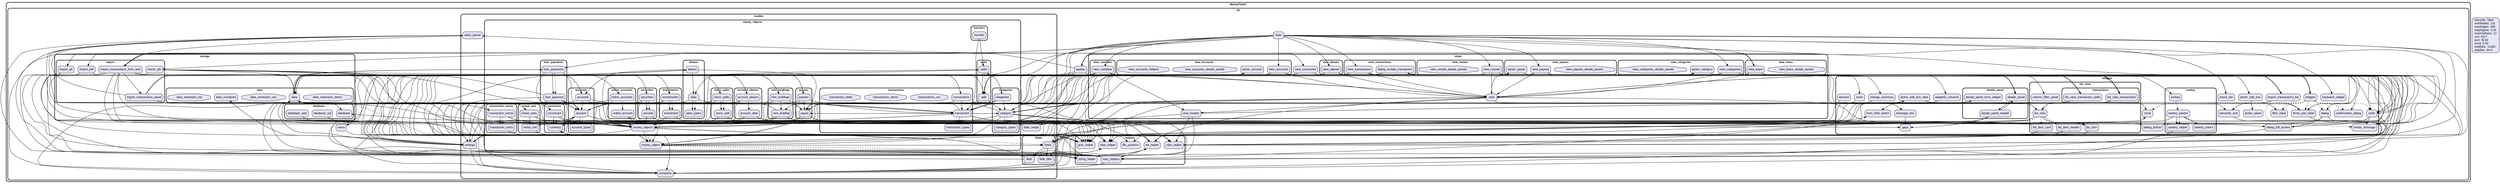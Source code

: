 digraph "" {
  graph [style=rounded fontname="Arial Black" fontsize=13 penwidth=2.6];
  node [shape=rect style="filled,rounded" fontname=Arial fontsize=15 fillcolor=Lavender penwidth=1.3];
  edge [penwidth=1.3];
  "/lib/menu.dart" [label="menu"];
  "/lib/models/date_range.dart" [label="date_range"];
  "/lib/models/money_objects/securities/securities.dart" [label="securities"];
  "/lib/models/money_objects/securities/security.dart" [label="security"];
  "/lib/models/money_objects/currencies/currencies.dart" [label="currencies"];
  "/lib/models/money_objects/currencies/currency.dart" [label="currency"];
  "/lib/models/money_objects/online_accounts/online_accounts.dart" [label="online_accounts"];
  "/lib/models/money_objects/online_accounts/online_account.dart" [label="online_account"];
  "/lib/models/money_objects/payees/payees.dart" [label="payees"];
  "/lib/models/money_objects/payees/payee.dart" [label="payee"];
  "/lib/models/money_objects/transaction_extras/transaction_extras.dart" [label="transaction_extras"];
  "/lib/models/money_objects/transaction_extras/transaction_extra.dart" [label="transaction_extra"];
  "/lib/models/money_objects/stock_splits/stock_split.dart" [label="stock_split"];
  "/lib/models/money_objects/stock_splits/stock_splits.dart" [label="stock_splits"];
  "/lib/models/money_objects/account_aliases/account_alias.dart" [label="account_alias"];
  "/lib/models/money_objects/account_aliases/account_aliases.dart" [label="account_aliases"];
  "/lib/models/money_objects/rent_buildings/rent_building.dart" [label="rent_building"];
  "/lib/models/money_objects/rent_buildings/rent_buildings.dart" [label="rent_buildings"];
  "/lib/models/money_objects/transfers/transfer.dart" [label="transfer"];
  "/lib/models/money_objects/loan_payments/loan_payment.dart" [label="loan_payment"];
  "/lib/models/money_objects/loan_payments/loan_payments.dart" [label="loan_payments"];
  "/lib/models/money_objects/money_objects.dart" [label="money_objects"];
  "/lib/models/money_objects/transactions/transactions.dart" [label="transactions"];
  "/lib/models/money_objects/transactions/transactions_csv.dart" [label="transactions_csv" shape=octagon];
  "/lib/models/money_objects/transactions/transactions_demo.dart" [label="transactions_demo" shape=octagon];
  "/lib/models/money_objects/transactions/transaction_fields.dart" [label="transaction_fields" shape=octagon];
  "/lib/models/money_objects/transactions/transaction_types.dart" [label="transaction_types"];
  "/lib/models/money_objects/transactions/transaction.dart" [label="transaction"];
  "/lib/models/money_objects/accounts/accounts.dart" [label="accounts"];
  "/lib/models/money_objects/accounts/account.dart" [label="account"];
  "/lib/models/money_objects/accounts/account_types.dart" [label="account_types"];
  "/lib/models/money_objects/aliases/alias.dart" [label="alias"];
  "/lib/models/money_objects/aliases/alias_types.dart" [label="alias_types"];
  "/lib/models/money_objects/aliases/aliases.dart" [label="aliases"];
  "/lib/models/money_objects/categories/category.dart" [label="category"];
  "/lib/models/money_objects/categories/category_types.dart" [label="category_types"];
  "/lib/models/money_objects/categories/categories.dart" [label="categories"];
  "/lib/models/money_objects/money_object.dart" [label="money_object"];
  "/lib/models/money_objects/rental_unit/rental_units.dart" [label="rental_units"];
  "/lib/models/money_objects/rental_unit/rental_unit.dart" [label="rental_unit"];
  "/lib/models/money_objects/splits/split.dart" [label="split"];
  "/lib/models/money_objects/splits/splits.dart" [label="splits"];
  "/lib/models/money_objects/investments/investments.dart" [label="investments"];
  "/lib/models/money_objects/investments/investment.dart" [label="investment"];
  "/lib/models/fields/field_filter.dart" [label="field_filter"];
  "/lib/models/fields/fields.dart" [label="fields"];
  "/lib/models/fields/field.dart" [label="field"];
  "/lib/models/value_parser.dart" [label="value_parser"];
  "/lib/models/constants.dart" [label="constants"];
  "/lib/models/settings.dart" [label="settings"];
  "/lib/storage/database/database.dart" [label="database"];
  "/lib/storage/database/database_web.dart" [label="database_web"];
  "/lib/storage/database/database_sql.dart" [label="database_sql"];
  "/lib/storage/import/import_transactions_from_text.dart" [label="import_transactions_from_text"];
  "/lib/storage/import/import_pdf.dart" [label="import_pdf"];
  "/lib/storage/import/import_transactions_panel.dart" [label="import_transactions_panel"];
  "/lib/storage/import/import_qif.dart" [label="import_qif"];
  "/lib/storage/import/import_qfx.dart" [label="import_qfx"];
  "/lib/storage/data/data_extension_demo.dart" [label="data_extension_demo" shape=octagon];
  "/lib/storage/data/data.dart" [label="data"];
  "/lib/storage/data/data_extension_csv.dart" [label="data_extension_csv" shape=octagon];
  "/lib/storage/data/data_mutations.dart" [label="data_mutations"];
  "/lib/storage/data/data_extension_sql.dart" [label="data_extension_sql" shape=octagon];
  "/lib/main.dart" [label="main"];
  "/lib/views/view_loans/view_loans_details_panels.dart" [label="view_loans_details_panels" shape=octagon];
  "/lib/views/view_loans/view_loans.dart" [label="view_loans"];
  "/lib/views/view_accounts/picker_account.dart" [label="picker_account"];
  "/lib/views/view_accounts/view_accounts.dart" [label="view_accounts"];
  "/lib/views/view_accounts/view_accounts_details_panels.dart" [label="view_accounts_details_panels" shape=octagon];
  "/lib/views/view_accounts/view_accounts_helpers.dart" [label="view_accounts_helpers" shape=octagon];
  "/lib/views/view_aliases/view_aliases.dart" [label="view_aliases"];
  "/lib/views/view_transactions/dialog_mutate_transaction.dart" [label="dialog_mutate_transaction"];
  "/lib/views/view_transactions/view_transactions.dart" [label="view_transactions"];
  "/lib/views/view_payees/view_payees_details_panels.dart" [label="view_payees_details_panels" shape=octagon];
  "/lib/views/view_payees/view_payees.dart" [label="view_payees"];
  "/lib/views/view_payees/picker_payee.dart" [label="picker_payee"];
  "/lib/views/view_header.dart" [label="view_header"];
  "/lib/views/view.dart" [label="view"];
  "/lib/views/view_categories/view_categories.dart" [label="view_categories"];
  "/lib/views/view_categories/picker_category.dart" [label="picker_category"];
  "/lib/views/view_categories/view_categories_details_panels.dart" [label="view_categories_details_panels" shape=octagon];
  "/lib/views/view_currencies.dart" [label="view_currencies"];
  "/lib/views/view_cashflow/view_cashflow.dart" [label="view_cashflow"];
  "/lib/views/view_rentals/view_rentals.dart" [label="view_rentals"];
  "/lib/views/view_rentals/view_rentals_details_panels.dart" [label="view_rentals_details_panels" shape=octagon];
  "/lib/helpers/string_helper.dart" [label="string_helper"];
  "/lib/helpers/json_helper.dart" [label="json_helper"];
  "/lib/helpers/date_helper.dart" [label="date_helper"];
  "/lib/helpers/list_helper.dart" [label="list_helper"];
  "/lib/helpers/file_systems.dart" [label="file_systems"];
  "/lib/helpers/color_helper.dart" [label="color_helper"];
  "/lib/helpers/misc_helpers.dart" [label="misc_helpers"];
  "/lib/widgets/details_panel/details_panel.dart" [label="details_panel"];
  "/lib/widgets/details_panel/details_panel_header.dart" [label="details_panel_header"];
  "/lib/widgets/details_panel/details_panel_form_widget.dart" [label="details_panel_form_widget"];
  "/lib/widgets/zoom.dart" [label="zoom"];
  "/lib/widgets/adaptive_columns.dart" [label="adaptive_columns"];
  "/lib/widgets/widgets.dart" [label="widgets"];
  "/lib/widgets/sankey/sankey_painter.dart" [label="sankey_painter"];
  "/lib/widgets/sankey/sankey.dart" [label="sankey"];
  "/lib/widgets/sankey/sankey_helper.dart" [label="sankey_helper"];
  "/lib/widgets/sankey/sankey_colors.dart" [label="sankey_colors"];
  "/lib/widgets/picker_edit_box_date.dart" [label="picker_edit_box_date"];
  "/lib/widgets/center_message.dart" [label="center_message"];
  "/lib/widgets/snack_bar.dart" [label="snack_bar"];
  "/lib/widgets/dialog.dart" [label="dialog"];
  "/lib/widgets/gaps.dart" [label="gaps"];
  "/lib/widgets/message_box.dart" [label="message_box"];
  "/lib/widgets/import_transactions_list.dart" [label="import_transactions_list"];
  "/lib/widgets/semantic_text.dart" [label="semantic_text"];
  "/lib/widgets/amount.dart" [label="amount"];
  "/lib/widgets/dialog_button.dart" [label="dialog_button"];
  "/lib/widgets/picker_edit_box.dart" [label="picker_edit_box"];
  "/lib/widgets/chart.dart" [label="chart"];
  "/lib/widgets/circle.dart" [label="circle"];
  "/lib/widgets/keyboard_widget.dart" [label="keyboard_widget"];
  "/lib/widgets/filter_input.dart" [label="filter_input"];
  "/lib/widgets/three_part_label.dart" [label="three_part_label"];
  "/lib/widgets/form_field_switch.dart" [label="form_field_switch"];
  "/lib/widgets/picker_panel.dart" [label="picker_panel"];
  "/lib/widgets/list_view/list_view.dart" [label="list_view"];
  "/lib/widgets/list_view/list_item_header.dart" [label="list_item_header"];
  "/lib/widgets/list_view/column_filter_panel.dart" [label="column_filter_panel"];
  "/lib/widgets/list_view/list_item_card.dart" [label="list_item_card"];
  "/lib/widgets/list_view/list_item.dart" [label="list_item"];
  "/lib/widgets/list_view/transactions/list_view_transactions.dart" [label="list_view_transactions"];
  "/lib/widgets/list_view/transactions/list_view_transaction_splits.dart" [label="list_view_transaction_splits"];
  "/lib/widgets/dialog_full_screen.dart" [label="dialog_full_screen"];
  "/lib/widgets/confirmation_dialog.dart" [label="confirmation_dialog"];
  "/lib/widgets/change_summary.dart" [label="change_summary"];
  "/lib/appbar.dart" [label="appbar"];
  subgraph "cluster~" {
    label="MoneyFlutter";
    subgraph "cluster~/lib" {
      label="lib";
      "/lib/menu.dart";
      "/lib/main.dart";
      "/lib/appbar.dart";
      subgraph "cluster~/lib/models" {
        label="models";
        "/lib/models/date_range.dart";
        "/lib/models/value_parser.dart";
        "/lib/models/constants.dart";
        "/lib/models/settings.dart";
        subgraph "cluster~/lib/models/money_objects" {
          label="money_objects";
          "/lib/models/money_objects/money_objects.dart";
          "/lib/models/money_objects/money_object.dart";
          subgraph "cluster~/lib/models/money_objects/securities" {
            label="securities";
            "/lib/models/money_objects/securities/securities.dart";
            "/lib/models/money_objects/securities/security.dart";
          }
          subgraph "cluster~/lib/models/money_objects/currencies" {
            label="currencies";
            "/lib/models/money_objects/currencies/currencies.dart";
            "/lib/models/money_objects/currencies/currency.dart";
          }
          subgraph "cluster~/lib/models/money_objects/online_accounts" {
            label="online_accounts";
            "/lib/models/money_objects/online_accounts/online_accounts.dart";
            "/lib/models/money_objects/online_accounts/online_account.dart";
          }
          subgraph "cluster~/lib/models/money_objects/payees" {
            label="payees";
            "/lib/models/money_objects/payees/payees.dart";
            "/lib/models/money_objects/payees/payee.dart";
          }
          subgraph "cluster~/lib/models/money_objects/transaction_extras" {
            label="transaction_extras";
            "/lib/models/money_objects/transaction_extras/transaction_extras.dart";
            "/lib/models/money_objects/transaction_extras/transaction_extra.dart";
          }
          subgraph "cluster~/lib/models/money_objects/stock_splits" {
            label="stock_splits";
            "/lib/models/money_objects/stock_splits/stock_split.dart";
            "/lib/models/money_objects/stock_splits/stock_splits.dart";
          }
          subgraph "cluster~/lib/models/money_objects/account_aliases" {
            label="account_aliases";
            "/lib/models/money_objects/account_aliases/account_alias.dart";
            "/lib/models/money_objects/account_aliases/account_aliases.dart";
          }
          subgraph "cluster~/lib/models/money_objects/rent_buildings" {
            label="rent_buildings";
            "/lib/models/money_objects/rent_buildings/rent_building.dart";
            "/lib/models/money_objects/rent_buildings/rent_buildings.dart";
          }
          subgraph "cluster~/lib/models/money_objects/transfers" {
            label="transfers";
            "/lib/models/money_objects/transfers/transfer.dart";
          }
          subgraph "cluster~/lib/models/money_objects/loan_payments" {
            label="loan_payments";
            "/lib/models/money_objects/loan_payments/loan_payment.dart";
            "/lib/models/money_objects/loan_payments/loan_payments.dart";
          }
          subgraph "cluster~/lib/models/money_objects/transactions" {
            label="transactions";
            "/lib/models/money_objects/transactions/transactions.dart";
            "/lib/models/money_objects/transactions/transactions_csv.dart";
            "/lib/models/money_objects/transactions/transactions_demo.dart";
            "/lib/models/money_objects/transactions/transaction_fields.dart";
            "/lib/models/money_objects/transactions/transaction_types.dart";
            "/lib/models/money_objects/transactions/transaction.dart";
          }
          subgraph "cluster~/lib/models/money_objects/accounts" {
            label="accounts";
            "/lib/models/money_objects/accounts/accounts.dart";
            "/lib/models/money_objects/accounts/account.dart";
            "/lib/models/money_objects/accounts/account_types.dart";
          }
          subgraph "cluster~/lib/models/money_objects/aliases" {
            label="aliases";
            "/lib/models/money_objects/aliases/alias.dart";
            "/lib/models/money_objects/aliases/alias_types.dart";
            "/lib/models/money_objects/aliases/aliases.dart";
          }
          subgraph "cluster~/lib/models/money_objects/categories" {
            label="categories";
            "/lib/models/money_objects/categories/category.dart";
            "/lib/models/money_objects/categories/category_types.dart";
            "/lib/models/money_objects/categories/categories.dart";
          }
          subgraph "cluster~/lib/models/money_objects/rental_unit" {
            label="rental_unit";
            "/lib/models/money_objects/rental_unit/rental_units.dart";
            "/lib/models/money_objects/rental_unit/rental_unit.dart";
          }
          subgraph "cluster~/lib/models/money_objects/splits" {
            label="splits";
            "/lib/models/money_objects/splits/split.dart";
            "/lib/models/money_objects/splits/splits.dart";
          }
          subgraph "cluster~/lib/models/money_objects/investments" {
            label="investments";
            "/lib/models/money_objects/investments/investments.dart";
            "/lib/models/money_objects/investments/investment.dart";
          }
        }
        subgraph "cluster~/lib/models/fields" {
          label="fields";
          "/lib/models/fields/field_filter.dart";
          "/lib/models/fields/fields.dart";
          "/lib/models/fields/field.dart";
        }
      }
      subgraph "cluster~/lib/storage" {
        label="storage";
        subgraph "cluster~/lib/storage/database" {
          label="database";
          "/lib/storage/database/database.dart";
          "/lib/storage/database/database_web.dart";
          "/lib/storage/database/database_sql.dart";
        }
        subgraph "cluster~/lib/storage/import" {
          label="import";
          "/lib/storage/import/import_transactions_from_text.dart";
          "/lib/storage/import/import_pdf.dart";
          "/lib/storage/import/import_transactions_panel.dart";
          "/lib/storage/import/import_qif.dart";
          "/lib/storage/import/import_qfx.dart";
        }
        subgraph "cluster~/lib/storage/data" {
          label="data";
          "/lib/storage/data/data_extension_demo.dart";
          "/lib/storage/data/data.dart";
          "/lib/storage/data/data_extension_csv.dart";
          "/lib/storage/data/data_mutations.dart";
          "/lib/storage/data/data_extension_sql.dart";
        }
      }
      subgraph "cluster~/lib/views" {
        label="views";
        "/lib/views/view_header.dart";
        "/lib/views/view.dart";
        "/lib/views/view_currencies.dart";
        subgraph "cluster~/lib/views/view_loans" {
          label="view_loans";
          "/lib/views/view_loans/view_loans_details_panels.dart";
          "/lib/views/view_loans/view_loans.dart";
        }
        subgraph "cluster~/lib/views/view_accounts" {
          label="view_accounts";
          "/lib/views/view_accounts/picker_account.dart";
          "/lib/views/view_accounts/view_accounts.dart";
          "/lib/views/view_accounts/view_accounts_details_panels.dart";
          "/lib/views/view_accounts/view_accounts_helpers.dart";
        }
        subgraph "cluster~/lib/views/view_aliases" {
          label="view_aliases";
          "/lib/views/view_aliases/view_aliases.dart";
        }
        subgraph "cluster~/lib/views/view_transactions" {
          label="view_transactions";
          "/lib/views/view_transactions/dialog_mutate_transaction.dart";
          "/lib/views/view_transactions/view_transactions.dart";
        }
        subgraph "cluster~/lib/views/view_payees" {
          label="view_payees";
          "/lib/views/view_payees/view_payees_details_panels.dart";
          "/lib/views/view_payees/view_payees.dart";
          "/lib/views/view_payees/picker_payee.dart";
        }
        subgraph "cluster~/lib/views/view_categories" {
          label="view_categories";
          "/lib/views/view_categories/view_categories.dart";
          "/lib/views/view_categories/picker_category.dart";
          "/lib/views/view_categories/view_categories_details_panels.dart";
        }
        subgraph "cluster~/lib/views/view_cashflow" {
          label="view_cashflow";
          "/lib/views/view_cashflow/view_cashflow.dart";
        }
        subgraph "cluster~/lib/views/view_rentals" {
          label="view_rentals";
          "/lib/views/view_rentals/view_rentals.dart";
          "/lib/views/view_rentals/view_rentals_details_panels.dart";
        }
      }
      subgraph "cluster~/lib/helpers" {
        label="helpers";
        "/lib/helpers/string_helper.dart";
        "/lib/helpers/json_helper.dart";
        "/lib/helpers/date_helper.dart";
        "/lib/helpers/list_helper.dart";
        "/lib/helpers/file_systems.dart";
        "/lib/helpers/color_helper.dart";
        "/lib/helpers/misc_helpers.dart";
      }
      subgraph "cluster~/lib/widgets" {
        label="widgets";
        "/lib/widgets/zoom.dart";
        "/lib/widgets/adaptive_columns.dart";
        "/lib/widgets/widgets.dart";
        "/lib/widgets/picker_edit_box_date.dart";
        "/lib/widgets/center_message.dart";
        "/lib/widgets/snack_bar.dart";
        "/lib/widgets/dialog.dart";
        "/lib/widgets/gaps.dart";
        "/lib/widgets/message_box.dart";
        "/lib/widgets/import_transactions_list.dart";
        "/lib/widgets/semantic_text.dart";
        "/lib/widgets/amount.dart";
        "/lib/widgets/dialog_button.dart";
        "/lib/widgets/picker_edit_box.dart";
        "/lib/widgets/chart.dart";
        "/lib/widgets/circle.dart";
        "/lib/widgets/keyboard_widget.dart";
        "/lib/widgets/filter_input.dart";
        "/lib/widgets/three_part_label.dart";
        "/lib/widgets/form_field_switch.dart";
        "/lib/widgets/picker_panel.dart";
        "/lib/widgets/dialog_full_screen.dart";
        "/lib/widgets/confirmation_dialog.dart";
        "/lib/widgets/change_summary.dart";
        subgraph "cluster~/lib/widgets/details_panel" {
          label="details_panel";
          "/lib/widgets/details_panel/details_panel.dart";
          "/lib/widgets/details_panel/details_panel_header.dart";
          "/lib/widgets/details_panel/details_panel_form_widget.dart";
        }
        subgraph "cluster~/lib/widgets/sankey" {
          label="sankey";
          "/lib/widgets/sankey/sankey_painter.dart";
          "/lib/widgets/sankey/sankey.dart";
          "/lib/widgets/sankey/sankey_helper.dart";
          "/lib/widgets/sankey/sankey_colors.dart";
        }
        subgraph "cluster~/lib/widgets/list_view" {
          label="list_view";
          "/lib/widgets/list_view/list_view.dart";
          "/lib/widgets/list_view/list_item_header.dart";
          "/lib/widgets/list_view/column_filter_panel.dart";
          "/lib/widgets/list_view/list_item_card.dart";
          "/lib/widgets/list_view/list_item.dart";
          subgraph "cluster~/lib/widgets/list_view/transactions" {
            label="transactions";
            "/lib/widgets/list_view/transactions/list_view_transactions.dart";
            "/lib/widgets/list_view/transactions/list_view_transaction_splits.dart";
          }
        }
      }
    }
  }
  "/lib/menu.dart" -> "/lib/models/settings.dart";
  "/lib/models/money_objects/securities/securities.dart" -> "/lib/helpers/json_helper.dart";
  "/lib/models/money_objects/securities/securities.dart" -> "/lib/models/money_objects/money_objects.dart";
  "/lib/models/money_objects/securities/securities.dart" -> "/lib/models/money_objects/securities/security.dart";
  "/lib/models/money_objects/securities/securities.dart" -> "/lib/models/money_objects/securities/security.dart" [style=dashed];
  "/lib/models/money_objects/securities/security.dart" -> "/lib/helpers/json_helper.dart";
  "/lib/models/money_objects/securities/security.dart" -> "/lib/models/money_objects/money_objects.dart";
  "/lib/models/money_objects/currencies/currencies.dart" -> "/lib/helpers/json_helper.dart";
  "/lib/models/money_objects/currencies/currencies.dart" -> "/lib/models/money_objects/currencies/currency.dart";
  "/lib/models/money_objects/currencies/currencies.dart" -> "/lib/models/money_objects/money_objects.dart";
  "/lib/models/money_objects/currencies/currencies.dart" -> "/lib/models/money_objects/currencies/currency.dart" [style=dashed];
  "/lib/models/money_objects/currencies/currency.dart" -> "/lib/helpers/string_helper.dart";
  "/lib/models/money_objects/currencies/currency.dart" -> "/lib/models/constants.dart";
  "/lib/models/money_objects/currencies/currency.dart" -> "/lib/storage/data/data.dart";
  "/lib/models/money_objects/currencies/currency.dart" -> "/lib/models/money_objects/money_objects.dart";
  "/lib/models/money_objects/online_accounts/online_accounts.dart" -> "/lib/helpers/json_helper.dart";
  "/lib/models/money_objects/online_accounts/online_accounts.dart" -> "/lib/models/money_objects/money_objects.dart";
  "/lib/models/money_objects/online_accounts/online_accounts.dart" -> "/lib/models/money_objects/online_accounts/online_account.dart";
  "/lib/models/money_objects/online_accounts/online_account.dart" -> "/lib/helpers/json_helper.dart";
  "/lib/models/money_objects/online_accounts/online_account.dart" -> "/lib/models/money_objects/money_objects.dart";
  "/lib/models/money_objects/payees/payees.dart" -> "/lib/helpers/list_helper.dart";
  "/lib/models/money_objects/payees/payees.dart" -> "/lib/storage/data/data.dart";
  "/lib/models/money_objects/payees/payees.dart" -> "/lib/models/money_objects/money_objects.dart";
  "/lib/models/money_objects/payees/payees.dart" -> "/lib/models/money_objects/payees/payee.dart";
  "/lib/models/money_objects/payees/payees.dart" -> "/lib/models/money_objects/transactions/transaction.dart";
  "/lib/models/money_objects/payees/payee.dart" -> "/lib/helpers/string_helper.dart";
  "/lib/models/money_objects/payees/payee.dart" -> "/lib/models/money_objects/currencies/currency.dart";
  "/lib/models/money_objects/payees/payee.dart" -> "/lib/models/money_objects/money_object.dart";
  "/lib/models/money_objects/payees/payee.dart" -> "/lib/widgets/list_view/list_item_card.dart";
  "/lib/models/money_objects/payees/payee.dart" -> "/lib/models/money_objects/money_object.dart" [style=dashed];
  "/lib/models/money_objects/transaction_extras/transaction_extras.dart" -> "/lib/helpers/json_helper.dart";
  "/lib/models/money_objects/transaction_extras/transaction_extras.dart" -> "/lib/models/money_objects/money_objects.dart";
  "/lib/models/money_objects/transaction_extras/transaction_extras.dart" -> "/lib/models/money_objects/transaction_extras/transaction_extra.dart";
  "/lib/models/money_objects/transaction_extras/transaction_extras.dart" -> "/lib/models/money_objects/transaction_extras/transaction_extra.dart" [style=dashed];
  "/lib/models/money_objects/transaction_extras/transaction_extra.dart" -> "/lib/models/money_objects/money_object.dart";
  "/lib/models/money_objects/stock_splits/stock_split.dart" -> "/lib/helpers/json_helper.dart";
  "/lib/models/money_objects/stock_splits/stock_split.dart" -> "/lib/models/money_objects/money_objects.dart";
  "/lib/models/money_objects/stock_splits/stock_splits.dart" -> "/lib/helpers/json_helper.dart";
  "/lib/models/money_objects/stock_splits/stock_splits.dart" -> "/lib/models/money_objects/stock_splits/stock_split.dart";
  "/lib/models/money_objects/stock_splits/stock_splits.dart" -> "/lib/models/money_objects/money_objects.dart";
  "/lib/models/money_objects/stock_splits/stock_splits.dart" -> "/lib/models/money_objects/stock_splits/stock_split.dart" [style=dashed];
  "/lib/models/money_objects/account_aliases/account_alias.dart" -> "/lib/helpers/json_helper.dart";
  "/lib/models/money_objects/account_aliases/account_alias.dart" -> "/lib/models/money_objects/money_objects.dart";
  "/lib/models/money_objects/account_aliases/account_aliases.dart" -> "/lib/helpers/json_helper.dart";
  "/lib/models/money_objects/account_aliases/account_aliases.dart" -> "/lib/models/money_objects/account_aliases/account_alias.dart";
  "/lib/models/money_objects/account_aliases/account_aliases.dart" -> "/lib/models/money_objects/money_objects.dart";
  "/lib/models/money_objects/rent_buildings/rent_building.dart" -> "/lib/helpers/date_helper.dart";
  "/lib/models/money_objects/rent_buildings/rent_building.dart" -> "/lib/storage/data/data.dart";
  "/lib/models/money_objects/rent_buildings/rent_building.dart" -> "/lib/models/money_objects/currencies/currency.dart";
  "/lib/models/money_objects/rent_buildings/rent_building.dart" -> "/lib/models/money_objects/rental_unit/rental_unit.dart";
  "/lib/models/money_objects/rent_buildings/rent_building.dart" -> "/lib/models/date_range.dart";
  "/lib/models/money_objects/rent_buildings/rent_building.dart" -> "/lib/models/money_objects/money_object.dart";
  "/lib/models/money_objects/rent_buildings/rent_building.dart" -> "/lib/widgets/list_view/list_item_card.dart";
  "/lib/models/money_objects/rent_buildings/rent_buildings.dart" -> "/lib/storage/data/data.dart";
  "/lib/models/money_objects/rent_buildings/rent_buildings.dart" -> "/lib/models/money_objects/money_objects.dart";
  "/lib/models/money_objects/rent_buildings/rent_buildings.dart" -> "/lib/models/money_objects/rent_buildings/rent_building.dart";
  "/lib/models/money_objects/rent_buildings/rent_buildings.dart" -> "/lib/models/money_objects/rental_unit/rental_unit.dart";
  "/lib/models/money_objects/rent_buildings/rent_buildings.dart" -> "/lib/models/money_objects/transactions/transaction.dart";
  "/lib/models/money_objects/transfers/transfer.dart" -> "/lib/models/money_objects/splits/splits.dart";
  "/lib/models/money_objects/transfers/transfer.dart" -> "/lib/models/money_objects/transactions/transaction.dart";
  "/lib/models/money_objects/loan_payments/loan_payment.dart" -> "/lib/helpers/date_helper.dart";
  "/lib/models/money_objects/loan_payments/loan_payment.dart" -> "/lib/storage/data/data.dart";
  "/lib/models/money_objects/loan_payments/loan_payment.dart" -> "/lib/models/money_objects/accounts/account.dart";
  "/lib/models/money_objects/loan_payments/loan_payment.dart" -> "/lib/models/money_objects/currencies/currency.dart";
  "/lib/models/money_objects/loan_payments/loan_payment.dart" -> "/lib/models/money_objects/money_objects.dart";
  "/lib/models/money_objects/loan_payments/loan_payment.dart" -> "/lib/widgets/list_view/list_item_card.dart";
  "/lib/models/money_objects/loan_payments/loan_payments.dart" -> "/lib/storage/data/data.dart";
  "/lib/models/money_objects/loan_payments/loan_payments.dart" -> "/lib/models/money_objects/accounts/account.dart";
  "/lib/models/money_objects/loan_payments/loan_payments.dart" -> "/lib/models/money_objects/loan_payments/loan_payment.dart";
  "/lib/models/money_objects/loan_payments/loan_payments.dart" -> "/lib/models/money_objects/money_objects.dart";
  "/lib/models/money_objects/loan_payments/loan_payments.dart" -> "/lib/models/money_objects/loan_payments/loan_payment.dart" [style=dashed];
  "/lib/models/money_objects/money_objects.dart" -> "/lib/helpers/list_helper.dart";
  "/lib/models/money_objects/money_objects.dart" -> "/lib/models/settings.dart";
  "/lib/models/money_objects/money_objects.dart" -> "/lib/storage/data/data.dart";
  "/lib/models/money_objects/money_objects.dart" -> "/lib/storage/database/database.dart";
  "/lib/models/money_objects/money_objects.dart" -> "/lib/models/money_objects/money_object.dart";
  "/lib/models/money_objects/money_objects.dart" -> "/lib/models/money_objects/money_object.dart" [style=dashed];
  "/lib/models/money_objects/money_objects.dart" -> "/lib/models/fields/fields.dart" [style=dashed];
  "/lib/models/money_objects/transactions/transactions.dart" -> "/lib/storage/data/data.dart";
  "/lib/models/money_objects/transactions/transactions.dart" -> "/lib/models/money_objects/accounts/account.dart";
  "/lib/models/money_objects/transactions/transactions.dart" -> "/lib/models/money_objects/money_objects.dart";
  "/lib/models/money_objects/transactions/transactions.dart" -> "/lib/models/money_objects/transactions/transaction.dart";
  "/lib/models/money_objects/transactions/transaction.dart" -> "/lib/helpers/date_helper.dart";
  "/lib/models/money_objects/transactions/transaction.dart" -> "/lib/helpers/list_helper.dart";
  "/lib/models/money_objects/transactions/transaction.dart" -> "/lib/models/constants.dart";
  "/lib/models/money_objects/transactions/transaction.dart" -> "/lib/models/money_objects/categories/category.dart";
  "/lib/models/money_objects/transactions/transaction.dart" -> "/lib/storage/data/data.dart";
  "/lib/models/money_objects/transactions/transaction.dart" -> "/lib/models/money_objects/accounts/account.dart";
  "/lib/models/money_objects/transactions/transaction.dart" -> "/lib/models/money_objects/currencies/currency.dart";
  "/lib/models/money_objects/transactions/transaction.dart" -> "/lib/models/money_objects/payees/payee.dart";
  "/lib/models/money_objects/transactions/transaction.dart" -> "/lib/models/money_objects/transactions/transaction_types.dart";
  "/lib/models/money_objects/transactions/transaction.dart" -> "/lib/views/view_categories/picker_category.dart";
  "/lib/models/money_objects/transactions/transaction.dart" -> "/lib/views/view_payees/picker_payee.dart";
  "/lib/models/money_objects/transactions/transaction.dart" -> "/lib/widgets/list_view/list_item_card.dart";
  "/lib/models/money_objects/transactions/transaction.dart" -> "/lib/widgets/picker_edit_box_date.dart";
  "/lib/models/money_objects/transactions/transaction.dart" -> "/lib/models/money_objects/transactions/transaction_types.dart" [style=dashed];
  "/lib/models/money_objects/accounts/accounts.dart" -> "/lib/models/settings.dart";
  "/lib/models/money_objects/accounts/accounts.dart" -> "/lib/storage/data/data.dart";
  "/lib/models/money_objects/accounts/accounts.dart" -> "/lib/models/money_objects/accounts/account.dart";
  "/lib/models/money_objects/accounts/accounts.dart" -> "/lib/models/money_objects/money_objects.dart";
  "/lib/models/money_objects/accounts/accounts.dart" -> "/lib/models/money_objects/transactions/transaction.dart";
  "/lib/models/money_objects/accounts/account.dart" -> "/lib/helpers/date_helper.dart";
  "/lib/models/money_objects/accounts/account.dart" -> "/lib/helpers/list_helper.dart";
  "/lib/models/money_objects/accounts/account.dart" -> "/lib/models/constants.dart";
  "/lib/models/money_objects/accounts/account.dart" -> "/lib/storage/data/data.dart";
  "/lib/models/money_objects/accounts/account.dart" -> "/lib/models/money_objects/accounts/account_types.dart";
  "/lib/models/money_objects/accounts/account.dart" -> "/lib/models/money_objects/currencies/currency.dart";
  "/lib/models/money_objects/accounts/account.dart" -> "/lib/models/money_objects/money_object.dart";
  "/lib/models/money_objects/accounts/account.dart" -> "/lib/widgets/list_view/list_item_card.dart";
  "/lib/models/money_objects/accounts/account.dart" -> "/lib/models/money_objects/accounts/account_types.dart" [style=dashed];
  "/lib/models/money_objects/aliases/alias.dart" -> "/lib/helpers/json_helper.dart";
  "/lib/models/money_objects/aliases/alias.dart" -> "/lib/helpers/string_helper.dart";
  "/lib/models/money_objects/aliases/alias.dart" -> "/lib/models/money_objects/aliases/alias_types.dart";
  "/lib/models/money_objects/aliases/alias.dart" -> "/lib/models/money_objects/payees/payee.dart";
  "/lib/models/money_objects/aliases/alias.dart" -> "/lib/widgets/list_view/list_item_card.dart";
  "/lib/models/money_objects/aliases/alias.dart" -> "/lib/models/money_objects/aliases/alias_types.dart" [style=dashed];
  "/lib/models/money_objects/aliases/aliases.dart" -> "/lib/storage/data/data.dart";
  "/lib/models/money_objects/aliases/aliases.dart" -> "/lib/models/money_objects/aliases/alias.dart";
  "/lib/models/money_objects/aliases/aliases.dart" -> "/lib/models/money_objects/money_objects.dart";
  "/lib/models/money_objects/aliases/aliases.dart" -> "/lib/models/money_objects/payees/payee.dart";
  "/lib/models/money_objects/categories/category.dart" -> "/lib/helpers/color_helper.dart";
  "/lib/models/money_objects/categories/category.dart" -> "/lib/helpers/list_helper.dart";
  "/lib/models/money_objects/categories/category.dart" -> "/lib/storage/data/data.dart";
  "/lib/models/money_objects/categories/category.dart" -> "/lib/models/money_objects/categories/category_types.dart";
  "/lib/models/money_objects/categories/category.dart" -> "/lib/models/money_objects/currencies/currency.dart";
  "/lib/models/money_objects/categories/category.dart" -> "/lib/models/money_objects/money_object.dart";
  "/lib/models/money_objects/categories/category.dart" -> "/lib/widgets/circle.dart";
  "/lib/models/money_objects/categories/category.dart" -> "/lib/widgets/list_view/list_item_card.dart";
  "/lib/models/money_objects/categories/category.dart" -> "/lib/models/money_objects/categories/category_types.dart" [style=dashed];
  "/lib/models/money_objects/categories/categories.dart" -> "/lib/helpers/list_helper.dart";
  "/lib/models/money_objects/categories/categories.dart" -> "/lib/storage/data/data.dart";
  "/lib/models/money_objects/categories/categories.dart" -> "/lib/models/money_objects/categories/category.dart";
  "/lib/models/money_objects/categories/categories.dart" -> "/lib/models/money_objects/money_objects.dart";
  "/lib/models/money_objects/categories/categories.dart" -> "/lib/models/money_objects/transactions/transaction.dart";
  "/lib/models/money_objects/money_object.dart" -> "/lib/helpers/json_helper.dart";
  "/lib/models/money_objects/money_object.dart" -> "/lib/models/fields/fields.dart";
  "/lib/models/money_objects/money_object.dart" -> "/lib/helpers/misc_helpers.dart" [style=dashed];
  "/lib/models/money_objects/money_object.dart" -> "/lib/models/fields/field.dart" [style=dashed];
  "/lib/models/money_objects/rental_unit/rental_units.dart" -> "/lib/helpers/json_helper.dart";
  "/lib/models/money_objects/rental_unit/rental_units.dart" -> "/lib/models/money_objects/money_objects.dart";
  "/lib/models/money_objects/rental_unit/rental_units.dart" -> "/lib/models/money_objects/rental_unit/rental_unit.dart";
  "/lib/models/money_objects/rental_unit/rental_unit.dart" -> "/lib/helpers/json_helper.dart";
  "/lib/models/money_objects/rental_unit/rental_unit.dart" -> "/lib/models/money_objects/money_object.dart";
  "/lib/models/money_objects/splits/split.dart" -> "/lib/storage/data/data.dart";
  "/lib/models/money_objects/splits/split.dart" -> "/lib/models/money_objects/categories/category.dart";
  "/lib/models/money_objects/splits/split.dart" -> "/lib/models/money_objects/payees/payee.dart";
  "/lib/models/money_objects/splits/splits.dart" -> "/lib/helpers/json_helper.dart";
  "/lib/models/money_objects/splits/splits.dart" -> "/lib/models/money_objects/money_objects.dart";
  "/lib/models/money_objects/splits/splits.dart" -> "/lib/models/money_objects/splits/split.dart";
  "/lib/models/money_objects/splits/splits.dart" -> "/lib/models/money_objects/splits/split.dart" [style=dashed];
  "/lib/models/money_objects/investments/investments.dart" -> "/lib/helpers/json_helper.dart";
  "/lib/models/money_objects/investments/investments.dart" -> "/lib/models/money_objects/investments/investment.dart";
  "/lib/models/money_objects/investments/investments.dart" -> "/lib/models/money_objects/money_objects.dart";
  "/lib/models/money_objects/investments/investments.dart" -> "/lib/models/money_objects/investments/investment.dart" [style=dashed];
  "/lib/models/money_objects/investments/investment.dart" -> "/lib/helpers/json_helper.dart";
  "/lib/models/money_objects/investments/investment.dart" -> "/lib/models/money_objects/money_objects.dart";
  "/lib/models/fields/fields.dart" -> "/lib/helpers/color_helper.dart";
  "/lib/models/fields/fields.dart" -> "/lib/models/fields/field.dart";
  "/lib/models/fields/fields.dart" -> "/lib/models/fields/field_filter.dart";
  "/lib/models/fields/fields.dart" -> "/lib/widgets/circle.dart";
  "/lib/models/fields/fields.dart" -> "/lib/widgets/details_panel/details_panel_form_widget.dart";
  "/lib/models/fields/fields.dart" -> "/lib/widgets/form_field_switch.dart";
  "/lib/models/fields/fields.dart" -> "/lib/models/fields/field.dart" [style=dashed];
  "/lib/models/fields/field.dart" -> "/lib/helpers/date_helper.dart";
  "/lib/models/fields/field.dart" -> "/lib/helpers/list_helper.dart";
  "/lib/models/fields/field.dart" -> "/lib/helpers/string_helper.dart";
  "/lib/models/fields/field.dart" -> "/lib/models/constants.dart";
  "/lib/models/fields/field.dart" -> "/lib/storage/data/data.dart";
  "/lib/models/fields/field.dart" -> "/lib/models/money_objects/currencies/currency.dart";
  "/lib/models/value_parser.dart" -> "/lib/helpers/date_helper.dart";
  "/lib/models/value_parser.dart" -> "/lib/helpers/misc_helpers.dart";
  "/lib/models/value_parser.dart" -> "/lib/helpers/string_helper.dart";
  "/lib/models/value_parser.dart" -> "/lib/widgets/semantic_text.dart";
  "/lib/models/settings.dart" -> "/lib/helpers/json_helper.dart";
  "/lib/models/settings.dart" -> "/lib/models/money_objects/accounts/account.dart";
  "/lib/models/settings.dart" -> "/lib/storage/data/data_mutations.dart";
  "/lib/models/settings.dart" -> "/lib/helpers/misc_helpers.dart";
  "/lib/models/settings.dart" -> "/lib/models/constants.dart";
  "/lib/storage/database/database_web.dart" -> "/lib/helpers/json_helper.dart";
  "/lib/storage/database/database_sql.dart" -> "/lib/helpers/json_helper.dart";
  "/lib/storage/import/import_transactions_from_text.dart" -> "/lib/helpers/date_helper.dart";
  "/lib/storage/import/import_transactions_from_text.dart" -> "/lib/models/money_objects/accounts/account.dart";
  "/lib/storage/import/import_transactions_from_text.dart" -> "/lib/models/money_objects/payees/payee.dart";
  "/lib/storage/import/import_transactions_from_text.dart" -> "/lib/models/money_objects/transactions/transaction.dart";
  "/lib/storage/import/import_transactions_from_text.dart" -> "/lib/models/settings.dart";
  "/lib/storage/import/import_transactions_from_text.dart" -> "/lib/models/value_parser.dart";
  "/lib/storage/import/import_transactions_from_text.dart" -> "/lib/storage/data/data.dart";
  "/lib/storage/import/import_transactions_from_text.dart" -> "/lib/storage/import/import_transactions_panel.dart";
  "/lib/storage/import/import_transactions_from_text.dart" -> "/lib/widgets/dialog_button.dart";
  "/lib/storage/import/import_transactions_from_text.dart" -> "/lib/widgets/dialog_full_screen.dart";
  "/lib/storage/import/import_transactions_from_text.dart" -> "/lib/widgets/message_box.dart";
  "/lib/storage/import/import_pdf.dart" -> "/lib/helpers/misc_helpers.dart";
  "/lib/storage/import/import_pdf.dart" -> "/lib/storage/data/data.dart";
  "/lib/storage/import/import_transactions_panel.dart" -> "/lib/models/money_objects/accounts/account.dart";
  "/lib/storage/import/import_transactions_panel.dart" -> "/lib/models/value_parser.dart";
  "/lib/storage/import/import_transactions_panel.dart" -> "/lib/views/view_accounts/picker_account.dart";
  "/lib/storage/import/import_transactions_panel.dart" -> "/lib/widgets/gaps.dart";
  "/lib/storage/import/import_transactions_panel.dart" -> "/lib/widgets/import_transactions_list.dart";
  "/lib/storage/import/import_qif.dart" -> "/lib/helpers/json_helper.dart";
  "/lib/storage/import/import_qif.dart" -> "/lib/helpers/misc_helpers.dart";
  "/lib/storage/import/import_qif.dart" -> "/lib/helpers/string_helper.dart";
  "/lib/storage/import/import_qfx.dart" -> "/lib/helpers/string_helper.dart";
  "/lib/storage/import/import_qfx.dart" -> "/lib/models/money_objects/accounts/account.dart";
  "/lib/storage/import/import_qfx.dart" -> "/lib/storage/data/data.dart";
  "/lib/storage/import/import_qfx.dart" -> "/lib/models/money_objects/payees/payee.dart";
  "/lib/storage/import/import_qfx.dart" -> "/lib/models/money_objects/transactions/transaction.dart";
  "/lib/storage/import/import_qfx.dart" -> "/lib/widgets/snack_bar.dart";
  "/lib/storage/data/data.dart" -> "/lib/helpers/string_helper.dart";
  "/lib/storage/data/data.dart" -> "/lib/storage/database/database.dart";
  "/lib/storage/data/data.dart" -> "/lib/models/money_objects/account_aliases/account_aliases.dart";
  "/lib/storage/data/data.dart" -> "/lib/models/money_objects/aliases/aliases.dart";
  "/lib/storage/data/data.dart" -> "/lib/helpers/file_systems.dart";
  "/lib/storage/data/data.dart" -> "/lib/models/money_objects/currencies/currencies.dart";
  "/lib/storage/data/data.dart" -> "/lib/models/money_objects/investments/investments.dart";
  "/lib/storage/data/data.dart" -> "/lib/models/money_objects/loan_payments/loan_payments.dart";
  "/lib/storage/data/data.dart" -> "/lib/models/money_objects/money_objects.dart";
  "/lib/storage/data/data.dart" -> "/lib/models/money_objects/online_accounts/online_accounts.dart";
  "/lib/storage/data/data.dart" -> "/lib/models/money_objects/rental_unit/rental_units.dart";
  "/lib/storage/data/data.dart" -> "/lib/models/money_objects/rent_buildings/rent_buildings.dart";
  "/lib/storage/data/data.dart" -> "/lib/models/money_objects/accounts/accounts.dart";
  "/lib/storage/data/data.dart" -> "/lib/models/money_objects/categories/categories.dart";
  "/lib/storage/data/data.dart" -> "/lib/models/money_objects/payees/payees.dart";
  "/lib/storage/data/data.dart" -> "/lib/models/money_objects/securities/securities.dart";
  "/lib/storage/data/data.dart" -> "/lib/models/money_objects/stock_splits/stock_splits.dart";
  "/lib/storage/data/data.dart" -> "/lib/models/money_objects/transaction_extras/transaction_extras.dart";
  "/lib/storage/data/data.dart" -> "/lib/models/money_objects/transactions/transactions.dart";
  "/lib/storage/data/data.dart" -> "/lib/models/constants.dart";
  "/lib/storage/data/data.dart" -> "/lib/models/money_objects/splits/splits.dart";
  "/lib/storage/data/data.dart" -> "/lib/models/settings.dart";
  "/lib/storage/data/data.dart" -> "/lib/helpers/json_helper.dart" [style=dashed];
  "/lib/main.dart" -> "/lib/helpers/color_helper.dart";
  "/lib/main.dart" -> "/lib/helpers/date_helper.dart";
  "/lib/main.dart" -> "/lib/helpers/file_systems.dart";
  "/lib/main.dart" -> "/lib/storage/import/import_pdf.dart";
  "/lib/main.dart" -> "/lib/storage/import/import_qfx.dart";
  "/lib/main.dart" -> "/lib/storage/import/import_qif.dart";
  "/lib/main.dart" -> "/lib/models/settings.dart";
  "/lib/main.dart" -> "/lib/storage/import/import_transactions_from_text.dart";
  "/lib/main.dart" -> "/lib/views/view_aliases/view_aliases.dart";
  "/lib/main.dart" -> "/lib/views/view_cashflow/view_cashflow.dart";
  "/lib/main.dart" -> "/lib/views/view_loans/view_loans.dart";
  "/lib/main.dart" -> "/lib/views/view_rentals/view_rentals.dart";
  "/lib/main.dart" -> "/lib/widgets/keyboard_widget.dart";
  "/lib/main.dart" -> "/lib/appbar.dart";
  "/lib/main.dart" -> "/lib/models/constants.dart";
  "/lib/main.dart" -> "/lib/helpers/misc_helpers.dart";
  "/lib/main.dart" -> "/lib/menu.dart";
  "/lib/main.dart" -> "/lib/storage/data/data.dart";
  "/lib/main.dart" -> "/lib/views/view_accounts/view_accounts.dart";
  "/lib/main.dart" -> "/lib/views/view_categories/view_categories.dart";
  "/lib/main.dart" -> "/lib/views/view_payees/view_payees.dart";
  "/lib/main.dart" -> "/lib/views/view_transactions/view_transactions.dart";
  "/lib/main.dart" -> "/lib/widgets/snack_bar.dart";
  "/lib/views/view_loans/view_loans.dart" -> "/lib/helpers/list_helper.dart";
  "/lib/views/view_loans/view_loans.dart" -> "/lib/storage/data/data.dart";
  "/lib/views/view_loans/view_loans.dart" -> "/lib/models/money_objects/loan_payments/loan_payments.dart";
  "/lib/views/view_loans/view_loans.dart" -> "/lib/models/money_objects/money_object.dart";
  "/lib/views/view_loans/view_loans.dart" -> "/lib/models/money_objects/transactions/transaction.dart";
  "/lib/views/view_loans/view_loans.dart" -> "/lib/widgets/center_message.dart";
  "/lib/views/view_loans/view_loans.dart" -> "/lib/widgets/chart.dart";
  "/lib/views/view_loans/view_loans.dart" -> "/lib/views/view.dart";
  "/lib/views/view_loans/view_loans.dart" -> "/lib/widgets/list_view/transactions/list_view_transactions.dart";
  "/lib/views/view_accounts/picker_account.dart" -> "/lib/models/money_objects/accounts/account.dart";
  "/lib/views/view_accounts/picker_account.dart" -> "/lib/storage/data/data.dart";
  "/lib/views/view_accounts/view_accounts.dart" -> "/lib/helpers/list_helper.dart";
  "/lib/views/view_accounts/view_accounts.dart" -> "/lib/models/constants.dart";
  "/lib/views/view_accounts/view_accounts.dart" -> "/lib/models/money_objects/accounts/accounts.dart";
  "/lib/views/view_accounts/view_accounts.dart" -> "/lib/storage/data/data.dart";
  "/lib/views/view_accounts/view_accounts.dart" -> "/lib/models/money_objects/accounts/account.dart";
  "/lib/views/view_accounts/view_accounts.dart" -> "/lib/models/money_objects/currencies/currency.dart";
  "/lib/views/view_accounts/view_accounts.dart" -> "/lib/models/money_objects/money_object.dart";
  "/lib/views/view_accounts/view_accounts.dart" -> "/lib/models/settings.dart";
  "/lib/views/view_accounts/view_accounts.dart" -> "/lib/models/money_objects/transactions/transaction.dart";
  "/lib/views/view_accounts/view_accounts.dart" -> "/lib/widgets/center_message.dart";
  "/lib/views/view_accounts/view_accounts.dart" -> "/lib/widgets/details_panel/details_panel.dart";
  "/lib/views/view_accounts/view_accounts.dart" -> "/lib/widgets/three_part_label.dart";
  "/lib/views/view_accounts/view_accounts.dart" -> "/lib/widgets/list_view/transactions/list_view_transactions.dart";
  "/lib/views/view_accounts/view_accounts.dart" -> "/lib/widgets/chart.dart";
  "/lib/views/view_accounts/view_accounts.dart" -> "/lib/views/view.dart";
  "/lib/views/view_aliases/view_aliases.dart" -> "/lib/helpers/list_helper.dart";
  "/lib/views/view_aliases/view_aliases.dart" -> "/lib/models/money_objects/money_object.dart";
  "/lib/views/view_aliases/view_aliases.dart" -> "/lib/storage/data/data.dart";
  "/lib/views/view_aliases/view_aliases.dart" -> "/lib/models/money_objects/aliases/alias.dart";
  "/lib/views/view_aliases/view_aliases.dart" -> "/lib/models/money_objects/transactions/transaction.dart";
  "/lib/views/view_aliases/view_aliases.dart" -> "/lib/views/view.dart";
  "/lib/views/view_aliases/view_aliases.dart" -> "/lib/widgets/center_message.dart";
  "/lib/views/view_aliases/view_aliases.dart" -> "/lib/widgets/list_view/transactions/list_view_transactions.dart";
  "/lib/views/view_transactions/dialog_mutate_transaction.dart" -> "/lib/models/money_objects/money_object.dart";
  "/lib/views/view_transactions/dialog_mutate_transaction.dart" -> "/lib/models/money_objects/transactions/transaction.dart";
  "/lib/views/view_transactions/dialog_mutate_transaction.dart" -> "/lib/storage/data/data.dart";
  "/lib/views/view_transactions/dialog_mutate_transaction.dart" -> "/lib/widgets/confirmation_dialog.dart";
  "/lib/views/view_transactions/dialog_mutate_transaction.dart" -> "/lib/widgets/dialog_button.dart";
  "/lib/views/view_transactions/dialog_mutate_transaction.dart" -> "/lib/widgets/dialog_full_screen.dart";
  "/lib/views/view_transactions/view_transactions.dart" -> "/lib/helpers/list_helper.dart";
  "/lib/views/view_transactions/view_transactions.dart" -> "/lib/helpers/string_helper.dart";
  "/lib/views/view_transactions/view_transactions.dart" -> "/lib/models/money_objects/money_object.dart";
  "/lib/views/view_transactions/view_transactions.dart" -> "/lib/storage/data/data.dart";
  "/lib/views/view_transactions/view_transactions.dart" -> "/lib/models/date_range.dart";
  "/lib/views/view_transactions/view_transactions.dart" -> "/lib/models/money_objects/transactions/transaction.dart";
  "/lib/views/view_transactions/view_transactions.dart" -> "/lib/widgets/list_view/transactions/list_view_transaction_splits.dart";
  "/lib/views/view_transactions/view_transactions.dart" -> "/lib/views/view.dart";
  "/lib/views/view_transactions/view_transactions.dart" -> "/lib/widgets/widgets.dart";
  "/lib/views/view_payees/view_payees.dart" -> "/lib/helpers/list_helper.dart";
  "/lib/views/view_payees/view_payees.dart" -> "/lib/storage/data/data.dart";
  "/lib/views/view_payees/view_payees.dart" -> "/lib/models/money_objects/payees/payee.dart";
  "/lib/views/view_payees/view_payees.dart" -> "/lib/models/money_objects/transactions/transaction.dart";
  "/lib/views/view_payees/view_payees.dart" -> "/lib/widgets/center_message.dart";
  "/lib/views/view_payees/view_payees.dart" -> "/lib/widgets/chart.dart";
  "/lib/views/view_payees/view_payees.dart" -> "/lib/views/view.dart";
  "/lib/views/view_payees/view_payees.dart" -> "/lib/widgets/list_view/transactions/list_view_transactions.dart";
  "/lib/views/view_payees/picker_payee.dart" -> "/lib/storage/data/data.dart";
  "/lib/views/view_payees/picker_payee.dart" -> "/lib/models/money_objects/payees/payee.dart";
  "/lib/views/view_payees/picker_payee.dart" -> "/lib/widgets/picker_edit_box.dart";
  "/lib/views/view_header.dart" -> "/lib/helpers/color_helper.dart";
  "/lib/views/view_header.dart" -> "/lib/helpers/string_helper.dart";
  "/lib/views/view_header.dart" -> "/lib/models/settings.dart";
  "/lib/views/view_header.dart" -> "/lib/widgets/filter_input.dart";
  "/lib/views/view_header.dart" -> "/lib/widgets/three_part_label.dart";
  "/lib/views/view.dart" -> "/lib/helpers/list_helper.dart";
  "/lib/views/view.dart" -> "/lib/models/constants.dart";
  "/lib/views/view.dart" -> "/lib/models/money_objects/currencies/currency.dart";
  "/lib/views/view.dart" -> "/lib/models/settings.dart";
  "/lib/views/view.dart" -> "/lib/storage/data/data.dart";
  "/lib/views/view.dart" -> "/lib/widgets/dialog_button.dart";
  "/lib/views/view.dart" -> "/lib/widgets/list_view/column_filter_panel.dart";
  "/lib/views/view.dart" -> "/lib/widgets/adaptive_columns.dart";
  "/lib/views/view.dart" -> "/lib/widgets/widgets.dart";
  "/lib/views/view.dart" -> "/lib/views/view_header.dart";
  "/lib/views/view.dart" -> "/lib/widgets/details_panel/details_panel.dart";
  "/lib/views/view.dart" -> "/lib/widgets/list_view/list_view.dart";
  "/lib/views/view.dart" -> "/lib/models/fields/field_filter.dart";
  "/lib/views/view_categories/view_categories.dart" -> "/lib/helpers/list_helper.dart";
  "/lib/views/view_categories/view_categories.dart" -> "/lib/models/money_objects/money_object.dart";
  "/lib/views/view_categories/view_categories.dart" -> "/lib/storage/data/data.dart";
  "/lib/views/view_categories/view_categories.dart" -> "/lib/models/money_objects/categories/category.dart";
  "/lib/views/view_categories/view_categories.dart" -> "/lib/models/money_objects/currencies/currency.dart";
  "/lib/views/view_categories/view_categories.dart" -> "/lib/models/money_objects/transactions/transaction.dart";
  "/lib/views/view_categories/view_categories.dart" -> "/lib/widgets/center_message.dart";
  "/lib/views/view_categories/view_categories.dart" -> "/lib/widgets/three_part_label.dart";
  "/lib/views/view_categories/view_categories.dart" -> "/lib/widgets/chart.dart";
  "/lib/views/view_categories/view_categories.dart" -> "/lib/views/view.dart";
  "/lib/views/view_categories/view_categories.dart" -> "/lib/widgets/list_view/transactions/list_view_transactions.dart";
  "/lib/views/view_categories/picker_category.dart" -> "/lib/storage/data/data.dart";
  "/lib/views/view_categories/picker_category.dart" -> "/lib/models/money_objects/categories/category.dart";
  "/lib/views/view_categories/picker_category.dart" -> "/lib/widgets/picker_edit_box.dart";
  "/lib/views/view_currencies.dart" -> "/lib/storage/data/data.dart";
  "/lib/views/view_currencies.dart" -> "/lib/models/money_objects/currencies/currency.dart";
  "/lib/views/view_currencies.dart" -> "/lib/widgets/dialog.dart";
  "/lib/views/view_cashflow/view_cashflow.dart" -> "/lib/helpers/misc_helpers.dart";
  "/lib/views/view_cashflow/view_cashflow.dart" -> "/lib/models/settings.dart";
  "/lib/views/view_cashflow/view_cashflow.dart" -> "/lib/storage/data/data.dart";
  "/lib/views/view_cashflow/view_cashflow.dart" -> "/lib/models/money_objects/accounts/account.dart";
  "/lib/views/view_cashflow/view_cashflow.dart" -> "/lib/models/money_objects/categories/category.dart";
  "/lib/views/view_cashflow/view_cashflow.dart" -> "/lib/models/money_objects/transactions/transaction.dart";
  "/lib/views/view_cashflow/view_cashflow.dart" -> "/lib/views/view_header.dart";
  "/lib/views/view_cashflow/view_cashflow.dart" -> "/lib/widgets/sankey/sankey_colors.dart";
  "/lib/views/view_cashflow/view_cashflow.dart" -> "/lib/widgets/sankey/sankey.dart";
  "/lib/views/view_cashflow/view_cashflow.dart" -> "/lib/views/view.dart";
  "/lib/views/view_rentals/view_rentals.dart" -> "/lib/helpers/list_helper.dart";
  "/lib/views/view_rentals/view_rentals.dart" -> "/lib/storage/data/data.dart";
  "/lib/views/view_rentals/view_rentals.dart" -> "/lib/models/money_objects/money_object.dart";
  "/lib/views/view_rentals/view_rentals.dart" -> "/lib/models/money_objects/rent_buildings/rent_building.dart";
  "/lib/views/view_rentals/view_rentals.dart" -> "/lib/models/money_objects/rental_unit/rental_unit.dart";
  "/lib/views/view_rentals/view_rentals.dart" -> "/lib/models/money_objects/splits/split.dart";
  "/lib/views/view_rentals/view_rentals.dart" -> "/lib/models/money_objects/transactions/transaction.dart";
  "/lib/views/view_rentals/view_rentals.dart" -> "/lib/widgets/center_message.dart";
  "/lib/views/view_rentals/view_rentals.dart" -> "/lib/widgets/chart.dart";
  "/lib/views/view_rentals/view_rentals.dart" -> "/lib/views/view.dart";
  "/lib/views/view_rentals/view_rentals.dart" -> "/lib/widgets/list_view/transactions/list_view_transactions.dart";
  "/lib/helpers/list_helper.dart" -> "/lib/helpers/misc_helpers.dart";
  "/lib/helpers/list_helper.dart" -> "/lib/helpers/string_helper.dart";
  "/lib/helpers/misc_helpers.dart" -> "/lib/models/constants.dart";
  "/lib/widgets/details_panel/details_panel.dart" -> "/lib/widgets/details_panel/details_panel_header.dart";
  "/lib/widgets/details_panel/details_panel_header.dart" -> "/lib/models/money_objects/currencies/currency.dart";
  "/lib/widgets/details_panel/details_panel_header.dart" -> "/lib/widgets/details_panel/details_panel.dart";
  "/lib/widgets/details_panel/details_panel_header.dart" -> "/lib/widgets/gaps.dart";
  "/lib/widgets/details_panel/details_panel_form_widget.dart" -> "/lib/widgets/form_field_switch.dart";
  "/lib/widgets/zoom.dart" -> "/lib/models/settings.dart";
  "/lib/widgets/adaptive_columns.dart" -> "/lib/helpers/misc_helpers.dart";
  "/lib/widgets/widgets.dart" -> "/lib/widgets/center_message.dart" [style=dashed];
  "/lib/widgets/widgets.dart" -> "/lib/widgets/chart.dart" [style=dashed];
  "/lib/widgets/widgets.dart" -> "/lib/widgets/circle.dart" [style=dashed];
  "/lib/widgets/widgets.dart" -> "/lib/widgets/confirmation_dialog.dart" [style=dashed];
  "/lib/widgets/widgets.dart" -> "/lib/widgets/dialog.dart" [style=dashed];
  "/lib/widgets/widgets.dart" -> "/lib/widgets/filter_input.dart" [style=dashed];
  "/lib/widgets/widgets.dart" -> "/lib/widgets/three_part_label.dart" [style=dashed];
  "/lib/widgets/sankey/sankey_painter.dart" -> "/lib/helpers/string_helper.dart";
  "/lib/widgets/sankey/sankey_painter.dart" -> "/lib/models/constants.dart";
  "/lib/widgets/sankey/sankey_painter.dart" -> "/lib/widgets/sankey/sankey_colors.dart";
  "/lib/widgets/sankey/sankey_painter.dart" -> "/lib/widgets/sankey/sankey_helper.dart";
  "/lib/widgets/sankey/sankey_painter.dart" -> "/lib/widgets/sankey/sankey_helper.dart" [style=dashed];
  "/lib/widgets/sankey/sankey.dart" -> "/lib/widgets/sankey/sankey_painter.dart" [style=dashed];
  "/lib/widgets/sankey/sankey_helper.dart" -> "/lib/models/constants.dart";
  "/lib/widgets/picker_edit_box_date.dart" -> "/lib/helpers/date_helper.dart";
  "/lib/widgets/picker_edit_box_date.dart" -> "/lib/widgets/list_view/list_view.dart";
  "/lib/widgets/dialog.dart" -> "/lib/helpers/misc_helpers.dart";
  "/lib/widgets/dialog.dart" -> "/lib/widgets/dialog_button.dart";
  "/lib/widgets/dialog.dart" -> "/lib/widgets/dialog_full_screen.dart";
  "/lib/widgets/message_box.dart" -> "/lib/widgets/gaps.dart";
  "/lib/widgets/import_transactions_list.dart" -> "/lib/models/value_parser.dart";
  "/lib/widgets/import_transactions_list.dart" -> "/lib/widgets/semantic_text.dart";
  "/lib/widgets/semantic_text.dart" -> "/lib/helpers/color_helper.dart";
  "/lib/widgets/amount.dart" -> "/lib/models/money_objects/currencies/currency.dart";
  "/lib/widgets/picker_edit_box.dart" -> "/lib/widgets/picker_panel.dart";
  "/lib/widgets/chart.dart" -> "/lib/helpers/misc_helpers.dart";
  "/lib/widgets/chart.dart" -> "/lib/models/money_objects/currencies/currency.dart";
  "/lib/widgets/chart.dart" -> "/lib/widgets/center_message.dart";
  "/lib/widgets/three_part_label.dart" -> "/lib/helpers/color_helper.dart";
  "/lib/widgets/list_view/list_view.dart" -> "/lib/models/fields/fields.dart";
  "/lib/widgets/list_view/list_view.dart" -> "/lib/models/money_objects/money_object.dart";
  "/lib/widgets/list_view/list_view.dart" -> "/lib/widgets/list_view/list_item.dart";
  "/lib/widgets/list_view/list_view.dart" -> "/lib/models/fields/fields.dart" [style=dashed];
  "/lib/widgets/list_view/list_view.dart" -> "/lib/models/money_objects/money_object.dart" [style=dashed];
  "/lib/widgets/list_view/list_view.dart" -> "/lib/widgets/list_view/list_item.dart" [style=dashed];
  "/lib/widgets/list_view/list_view.dart" -> "/lib/widgets/list_view/list_item_card.dart" [style=dashed];
  "/lib/widgets/list_view/list_view.dart" -> "/lib/widgets/list_view/list_item_header.dart" [style=dashed];
  "/lib/widgets/list_view/list_item_header.dart" -> "/lib/helpers/color_helper.dart";
  "/lib/widgets/list_view/list_item_header.dart" -> "/lib/models/fields/fields.dart";
  "/lib/widgets/list_view/list_item_card.dart" -> "/lib/helpers/color_helper.dart";
  "/lib/widgets/list_view/list_item.dart" -> "/lib/helpers/color_helper.dart";
  "/lib/widgets/list_view/transactions/list_view_transactions.dart" -> "/lib/helpers/list_helper.dart";
  "/lib/widgets/list_view/transactions/list_view_transactions.dart" -> "/lib/storage/data/data.dart";
  "/lib/widgets/list_view/transactions/list_view_transactions.dart" -> "/lib/models/money_objects/transactions/transaction.dart";
  "/lib/widgets/list_view/transactions/list_view_transactions.dart" -> "/lib/views/view_transactions/dialog_mutate_transaction.dart";
  "/lib/widgets/list_view/transactions/list_view_transactions.dart" -> "/lib/widgets/list_view/list_view.dart";
  "/lib/widgets/list_view/transactions/list_view_transaction_splits.dart" -> "/lib/models/money_objects/splits/split.dart";
  "/lib/widgets/list_view/transactions/list_view_transaction_splits.dart" -> "/lib/widgets/list_view/list_view.dart";
  "/lib/widgets/list_view/transactions/list_view_transaction_splits.dart" -> "/lib/models/money_objects/splits/splits.dart" [style=dashed];
  "/lib/widgets/dialog_full_screen.dart" -> "/lib/helpers/misc_helpers.dart";
  "/lib/widgets/change_summary.dart" -> "/lib/models/settings.dart";
  "/lib/appbar.dart" -> "/lib/storage/data/data.dart";
  "/lib/appbar.dart" -> "/lib/storage/import/import_transactions_from_text.dart";
  "/lib/appbar.dart" -> "/lib/views/view_currencies.dart";
  "/lib/appbar.dart" -> "/lib/widgets/change_summary.dart";
  "/lib/appbar.dart" -> "/lib/widgets/three_part_label.dart";
  "/lib/appbar.dart" -> "/lib/models/constants.dart";
  "/lib/appbar.dart" -> "/lib/models/settings.dart";
  "/lib/appbar.dart" -> "/lib/widgets/zoom.dart";
  "metrics" [label=" isAcyclic: false \l numNodes: 131  \l numEdges: 438  \l avgDegree: 3.34 \l numOrphans: 12 \l ccd: 5217 \l acd: 39.82 \l nccd: 6.53 \l totalSloc: 11082 \l avgSloc: 84.6 \l"];
}
